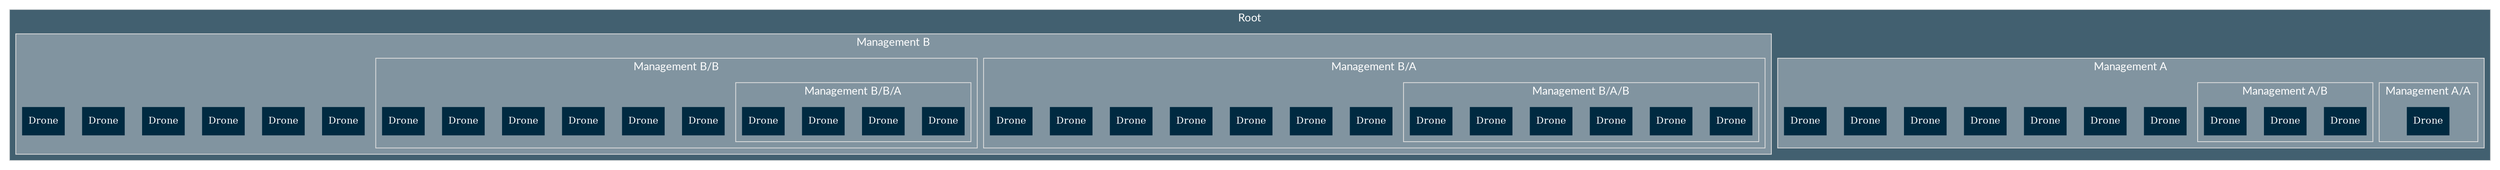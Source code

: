digraph G {
    rankdir="TB";
    splines=true;
    overlap=false;
    nodesep="0.3";
    ranksep="1.3";
    labelloc="t";
    fontname="Lato";
    node [ shape="plaintext" style="filled, rounded" fontsize=12]
    edge [ fontname="Lato" color="#2B303A" fontsize=8]

  node [style="filled, dashed" fillcolor="#8194a0" fontcolor="#ffffff" penwidth=1 color="#dddddd"]; {
    }
  node [style="filled, dashed" fillcolor="#426070" fontcolor="#ffffff" penwidth=1 color="#dddddd"]; {
    }
  node [style="filled, dashed" fillcolor="#002a41" fontcolor="#ffffff" penwidth=1 color="#dddddd"]; {
            drone_01[label="Drone"];
            drone_02[label="Drone"];
            drone_03[label="Drone"];
            drone_04[label="Drone"];
            drone_05[label="Drone"];
            drone_06[label="Drone"];
            drone_07[label="Drone"];
            drone_08[label="Drone"];
            drone_09[label="Drone"];
            drone_10[label="Drone"];
            drone_11[label="Drone"];
            drone_12[label="Drone"];
            drone_13[label="Drone"];
            drone_14[label="Drone"];
            drone_15[label="Drone"];
            drone_16[label="Drone"];
            drone_17[label="Drone"];
            drone_18[label="Drone"];
            drone_19[label="Drone"];
            drone_20[label="Drone"];
            drone_21[label="Drone"];
            drone_22[label="Drone"];
            drone_23[label="Drone"];
            drone_24[label="Drone"];
            drone_25[label="Drone"];
            drone_26[label="Drone"];
            drone_27[label="Drone"];
            drone_28[label="Drone"];
            drone_29[label="Drone"];
            drone_30[label="Drone"];
            drone_31[label="Drone"];
            drone_32[label="Drone"];
            drone_33[label="Drone"];
            drone_34[label="Drone"];
            drone_35[label="Drone"];
            drone_36[label="Drone"];
            drone_37[label="Drone"];
            drone_38[label="Drone"];
            drone_39[label="Drone"];
            drone_40[label="Drone"];
    }
  node [style="filled, dashed" fillcolor="#224558" fontcolor="#ffffff" penwidth=1 color="#dddddd"]; {
    }

node [style="filled, rounded" fillcolor="#dddddd" fontcolor="#000000"];

subgraph cluster_root {
  label="Root"
  style=filled
  fillcolor="#426070"
  color="#dddddd"
  fontcolor="#ffffff"
  subgraph cluster_mgmt_a {
    label="Management A"
    style=filled
    fillcolor="#8194a0"
    color="#dddddd"
    fontcolor="#ffffff"
    subgraph cluster_mgmt_a_a {
      label="Management A/A"
      style=filled
      fillcolor="#8194a0"
      color="#dddddd"
      fontcolor="#ffffff"
      drone_02[label="Drone"]
    }
    subgraph cluster_mgmt_a_b {
      label="Management A/B"
      style=filled
      fillcolor="#8194a0"
      color="#dddddd"
      fontcolor="#ffffff"
      drone_03[label="Drone"]
      drone_04[label="Drone"]
      drone_05[label="Drone"]
    }
    drone_01[label="Drone"]
    drone_19[label="Drone"]
    drone_20[label="Drone"]
    drone_21[label="Drone"]
    drone_22[label="Drone"]
    drone_23[label="Drone"]
    drone_24[label="Drone"]
  }
  subgraph cluster_mgmt_b {
    label="Management B"
    style=filled
    fillcolor="#8194a0"
    color="#dddddd"
    fontcolor="#ffffff"
    subgraph cluster_mgmt_b_a {
      label="Management B/A"
      style=filled
      fillcolor="#8194a0"
      color="#dddddd"
      fontcolor="#ffffff"
      subgraph cluster_mgmt_b_a_b {
        label="Management B/A/B"
        style=filled
        fillcolor="#8194a0"
        color="#dddddd"
        fontcolor="#ffffff"
        drone_31[label="Drone"]
        drone_32[label="Drone"]
        drone_33[label="Drone"]
        drone_34[label="Drone"]
        drone_35[label="Drone"]
        drone_36[label="Drone"]
      }
      drone_06[label="Drone"]
      drone_07[label="Drone"]
      drone_08[label="Drone"]
      drone_09[label="Drone"]
      drone_10[label="Drone"]
      drone_11[label="Drone"]
      drone_12[label="Drone"]
    }
    subgraph cluster_mgmt_b_b {
      label="Management B/B"
      style=filled
      fillcolor="#8194a0"
      color="#dddddd"
      fontcolor="#ffffff"
      subgraph cluster_mgmt_b_b_a {
        label="Management B/B/A"
        style=filled
        fillcolor="#8194a0"
        color="#dddddd"
        fontcolor="#ffffff"
        drone_37[label="Drone"]
        drone_38[label="Drone"]
        drone_39[label="Drone"]
        drone_40[label="Drone"]
      }
      drone_13[label="Drone"]
      drone_14[label="Drone"]
      drone_15[label="Drone"]
      drone_16[label="Drone"]
      drone_17[label="Drone"]
      drone_18[label="Drone"]
    }
    drone_25[label="Drone"]
    drone_26[label="Drone"]
    drone_27[label="Drone"]
    drone_28[label="Drone"]
    drone_29[label="Drone"]
    drone_30[label="Drone"]
  }
}


}

